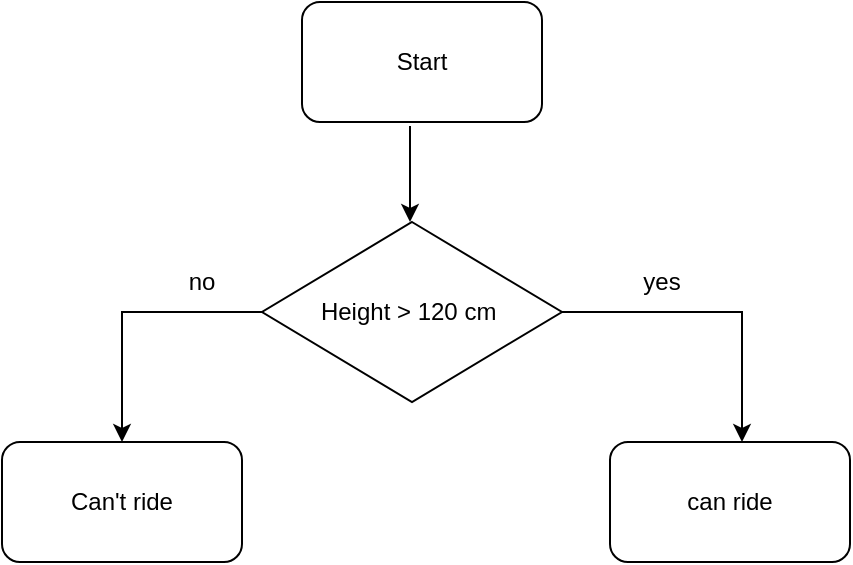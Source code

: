 <mxfile>
    <diagram id="TeMW5D16ACtBFCZv59oW" name="Page-1">
        <mxGraphModel dx="728" dy="680" grid="1" gridSize="10" guides="1" tooltips="1" connect="1" arrows="1" fold="1" page="1" pageScale="1" pageWidth="827" pageHeight="1169" math="0" shadow="0">
            <root>
                <mxCell id="0"/>
                <mxCell id="1" parent="0"/>
                <mxCell id="2" value="Start" style="rounded=1;whiteSpace=wrap;html=1;sketch=0;" vertex="1" parent="1">
                    <mxGeometry x="260" y="30" width="120" height="60" as="geometry"/>
                </mxCell>
                <mxCell id="5" value="" style="endArrow=classic;html=1;exitX=0.45;exitY=1.033;exitDx=0;exitDy=0;exitPerimeter=0;" edge="1" parent="1" source="2">
                    <mxGeometry width="50" height="50" relative="1" as="geometry">
                        <mxPoint x="295" y="170" as="sourcePoint"/>
                        <mxPoint x="314" y="140" as="targetPoint"/>
                    </mxGeometry>
                </mxCell>
                <mxCell id="6" value="Height &amp;gt; 120 cm&amp;nbsp;" style="rhombus;whiteSpace=wrap;html=1;rounded=0;sketch=0;" vertex="1" parent="1">
                    <mxGeometry x="240" y="140" width="150" height="90" as="geometry"/>
                </mxCell>
                <mxCell id="7" value="" style="endArrow=classic;html=1;exitX=0;exitY=0.5;exitDx=0;exitDy=0;rounded=0;" edge="1" parent="1" source="6">
                    <mxGeometry width="50" height="50" relative="1" as="geometry">
                        <mxPoint x="150" y="180" as="sourcePoint"/>
                        <mxPoint x="170" y="250" as="targetPoint"/>
                        <Array as="points">
                            <mxPoint x="170" y="185"/>
                            <mxPoint x="170" y="200"/>
                        </Array>
                    </mxGeometry>
                </mxCell>
                <mxCell id="8" value="" style="endArrow=classic;html=1;exitX=1;exitY=0.5;exitDx=0;exitDy=0;rounded=0;" edge="1" parent="1" source="6">
                    <mxGeometry width="50" height="50" relative="1" as="geometry">
                        <mxPoint x="540" y="200" as="sourcePoint"/>
                        <mxPoint x="480" y="250" as="targetPoint"/>
                        <Array as="points">
                            <mxPoint x="480" y="185"/>
                            <mxPoint x="480" y="210"/>
                        </Array>
                    </mxGeometry>
                </mxCell>
                <mxCell id="9" value="can ride" style="rounded=1;whiteSpace=wrap;html=1;sketch=0;" vertex="1" parent="1">
                    <mxGeometry x="414" y="250" width="120" height="60" as="geometry"/>
                </mxCell>
                <mxCell id="10" value="Can't ride" style="rounded=1;whiteSpace=wrap;html=1;sketch=0;" vertex="1" parent="1">
                    <mxGeometry x="110" y="250" width="120" height="60" as="geometry"/>
                </mxCell>
                <mxCell id="11" value="no" style="text;html=1;strokeColor=none;fillColor=none;align=center;verticalAlign=middle;whiteSpace=wrap;rounded=0;sketch=0;" vertex="1" parent="1">
                    <mxGeometry x="190" y="160" width="40" height="20" as="geometry"/>
                </mxCell>
                <mxCell id="12" value="yes" style="text;html=1;strokeColor=none;fillColor=none;align=center;verticalAlign=middle;whiteSpace=wrap;rounded=0;sketch=0;" vertex="1" parent="1">
                    <mxGeometry x="420" y="160" width="40" height="20" as="geometry"/>
                </mxCell>
            </root>
        </mxGraphModel>
    </diagram>
</mxfile>